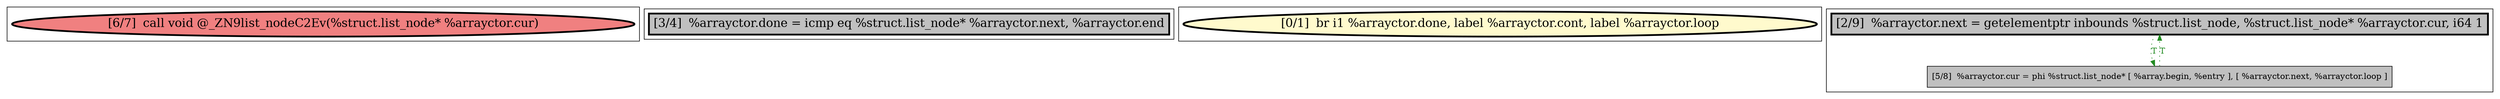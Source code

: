 
digraph G {





subgraph cluster3 {


node855 [penwidth=3.0,fontsize=20,fillcolor=lightcoral,label="[6/7]  call void @_ZN9list_nodeC2Ev(%struct.list_node* %arrayctor.cur)",shape=ellipse,style=filled ]



}

subgraph cluster2 {


node854 [penwidth=3.0,fontsize=20,fillcolor=grey,label="[3/4]  %arrayctor.done = icmp eq %struct.list_node* %arrayctor.next, %arrayctor.end",shape=rectangle,style=filled ]



}

subgraph cluster0 {


node851 [penwidth=3.0,fontsize=20,fillcolor=lemonchiffon,label="[0/1]  br i1 %arrayctor.done, label %arrayctor.cont, label %arrayctor.loop",shape=ellipse,style=filled ]



}

subgraph cluster1 {


node853 [penwidth=3.0,fontsize=20,fillcolor=grey,label="[2/9]  %arrayctor.next = getelementptr inbounds %struct.list_node, %struct.list_node* %arrayctor.cur, i64 1",shape=rectangle,style=filled ]
node852 [fillcolor=grey,label="[5/8]  %arrayctor.cur = phi %struct.list_node* [ %array.begin, %entry ], [ %arrayctor.next, %arrayctor.loop ]",shape=rectangle,style=filled ]

node852->node853 [style=dotted,color=forestgreen,label="T",fontcolor=forestgreen ]
node853->node852 [style=dotted,color=forestgreen,label="T",fontcolor=forestgreen ]


}

}
